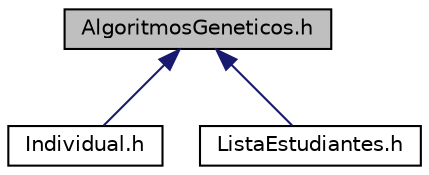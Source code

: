 digraph "AlgoritmosGeneticos.h"
{
  edge [fontname="Helvetica",fontsize="10",labelfontname="Helvetica",labelfontsize="10"];
  node [fontname="Helvetica",fontsize="10",shape=record];
  Node6 [label="AlgoritmosGeneticos.h",height=0.2,width=0.4,color="black", fillcolor="grey75", style="filled", fontcolor="black"];
  Node6 -> Node7 [dir="back",color="midnightblue",fontsize="10",style="solid",fontname="Helvetica"];
  Node7 [label="Individual.h",height=0.2,width=0.4,color="black", fillcolor="white", style="filled",URL="$Individual_8h_source.html"];
  Node6 -> Node8 [dir="back",color="midnightblue",fontsize="10",style="solid",fontname="Helvetica"];
  Node8 [label="ListaEstudiantes.h",height=0.2,width=0.4,color="black", fillcolor="white", style="filled",URL="$ListaEstudiantes_8h.html",tooltip="Estructura que almacena estudiantes colocados en la matriz. "];
}
